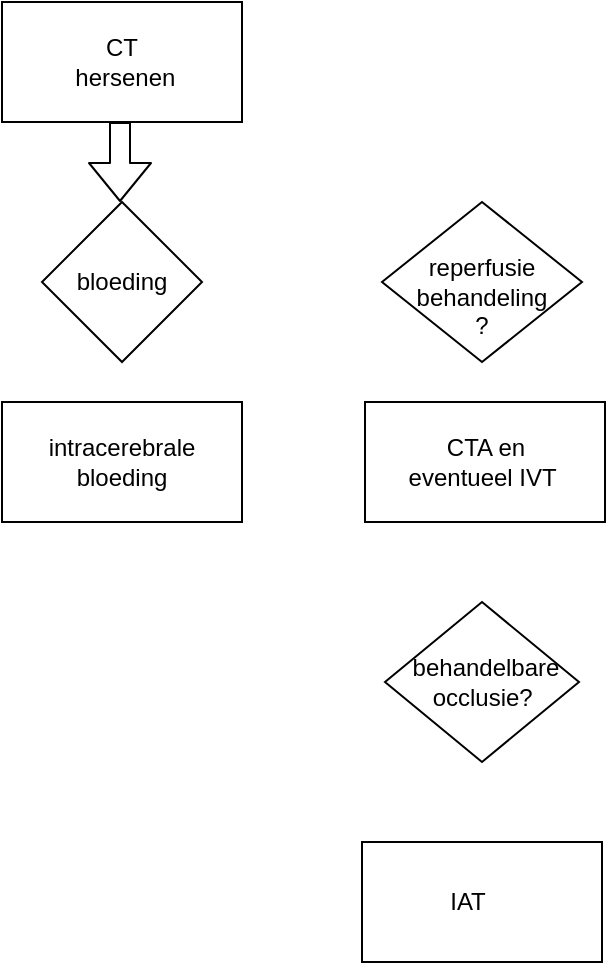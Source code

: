 <mxfile version="12.3.8" type="github" pages="1">
  <diagram id="8mc5Oi59DUHHOhJ6GX91" name="Page-1">
    <mxGraphModel dx="1381" dy="1154" grid="1" gridSize="10" guides="1" tooltips="1" connect="1" arrows="1" fold="1" page="1" pageScale="1" pageWidth="827" pageHeight="1169" math="0" shadow="0">
      <root>
        <mxCell id="0"/>
        <mxCell id="1" parent="0"/>
        <mxCell id="vbt6hJk_GPvuKAf7x4kO-1" value="" style="rounded=0;whiteSpace=wrap;html=1;" vertex="1" parent="1">
          <mxGeometry x="180" y="40" width="120" height="60" as="geometry"/>
        </mxCell>
        <mxCell id="vbt6hJk_GPvuKAf7x4kO-2" value="CT &amp;nbsp;hersenen" style="text;html=1;strokeColor=none;fillColor=none;align=center;verticalAlign=middle;whiteSpace=wrap;rounded=0;" vertex="1" parent="1">
          <mxGeometry x="220" y="60" width="40" height="20" as="geometry"/>
        </mxCell>
        <mxCell id="vbt6hJk_GPvuKAf7x4kO-4" value="" style="rhombus;whiteSpace=wrap;html=1;" vertex="1" parent="1">
          <mxGeometry x="200" y="140" width="80" height="80" as="geometry"/>
        </mxCell>
        <mxCell id="vbt6hJk_GPvuKAf7x4kO-5" value="bloeding" style="text;html=1;strokeColor=none;fillColor=none;align=center;verticalAlign=middle;whiteSpace=wrap;rounded=0;" vertex="1" parent="1">
          <mxGeometry x="220" y="170" width="40" height="20" as="geometry"/>
        </mxCell>
        <mxCell id="vbt6hJk_GPvuKAf7x4kO-7" value="" style="rounded=0;whiteSpace=wrap;html=1;" vertex="1" parent="1">
          <mxGeometry x="180" y="240" width="120" height="60" as="geometry"/>
        </mxCell>
        <mxCell id="vbt6hJk_GPvuKAf7x4kO-8" value="intracerebrale bloeding" style="text;html=1;strokeColor=none;fillColor=none;align=center;verticalAlign=middle;whiteSpace=wrap;rounded=0;" vertex="1" parent="1">
          <mxGeometry x="220" y="260" width="40" height="20" as="geometry"/>
        </mxCell>
        <mxCell id="vbt6hJk_GPvuKAf7x4kO-10" value="" style="rhombus;whiteSpace=wrap;html=1;" vertex="1" parent="1">
          <mxGeometry x="370" y="140" width="100" height="80" as="geometry"/>
        </mxCell>
        <mxCell id="vbt6hJk_GPvuKAf7x4kO-11" value="&lt;br&gt;reperfusie behandeling&lt;br&gt;?" style="text;html=1;strokeColor=none;fillColor=none;align=center;verticalAlign=middle;whiteSpace=wrap;rounded=0;" vertex="1" parent="1">
          <mxGeometry x="390" y="170" width="60" height="20" as="geometry"/>
        </mxCell>
        <mxCell id="vbt6hJk_GPvuKAf7x4kO-12" value="" style="rounded=0;whiteSpace=wrap;html=1;" vertex="1" parent="1">
          <mxGeometry x="361.5" y="240" width="120" height="60" as="geometry"/>
        </mxCell>
        <mxCell id="vbt6hJk_GPvuKAf7x4kO-13" value="CTA en eventueel IVT&amp;nbsp;" style="text;html=1;strokeColor=none;fillColor=none;align=center;verticalAlign=middle;whiteSpace=wrap;rounded=0;" vertex="1" parent="1">
          <mxGeometry x="381.5" y="260" width="80" height="20" as="geometry"/>
        </mxCell>
        <mxCell id="vbt6hJk_GPvuKAf7x4kO-14" value="" style="rhombus;whiteSpace=wrap;html=1;" vertex="1" parent="1">
          <mxGeometry x="371.5" y="340" width="97" height="80" as="geometry"/>
        </mxCell>
        <mxCell id="vbt6hJk_GPvuKAf7x4kO-15" value="behandelbare occlusie?&amp;nbsp;" style="text;html=1;strokeColor=none;fillColor=none;align=center;verticalAlign=middle;whiteSpace=wrap;rounded=0;" vertex="1" parent="1">
          <mxGeometry x="401.5" y="380" width="40" as="geometry"/>
        </mxCell>
        <mxCell id="vbt6hJk_GPvuKAf7x4kO-21" value="" style="rounded=0;whiteSpace=wrap;html=1;" vertex="1" parent="1">
          <mxGeometry x="360" y="460" width="120" height="60" as="geometry"/>
        </mxCell>
        <mxCell id="vbt6hJk_GPvuKAf7x4kO-22" value="IAT" style="text;html=1;strokeColor=none;fillColor=none;align=center;verticalAlign=middle;whiteSpace=wrap;rounded=0;" vertex="1" parent="1">
          <mxGeometry x="393" y="480" width="40" height="20" as="geometry"/>
        </mxCell>
        <mxCell id="vbt6hJk_GPvuKAf7x4kO-23" value="" style="shape=flexArrow;endArrow=classic;html=1;" edge="1" parent="1">
          <mxGeometry width="50" height="50" relative="1" as="geometry">
            <mxPoint x="239" y="100" as="sourcePoint"/>
            <mxPoint x="239" y="140" as="targetPoint"/>
          </mxGeometry>
        </mxCell>
      </root>
    </mxGraphModel>
  </diagram>
</mxfile>
